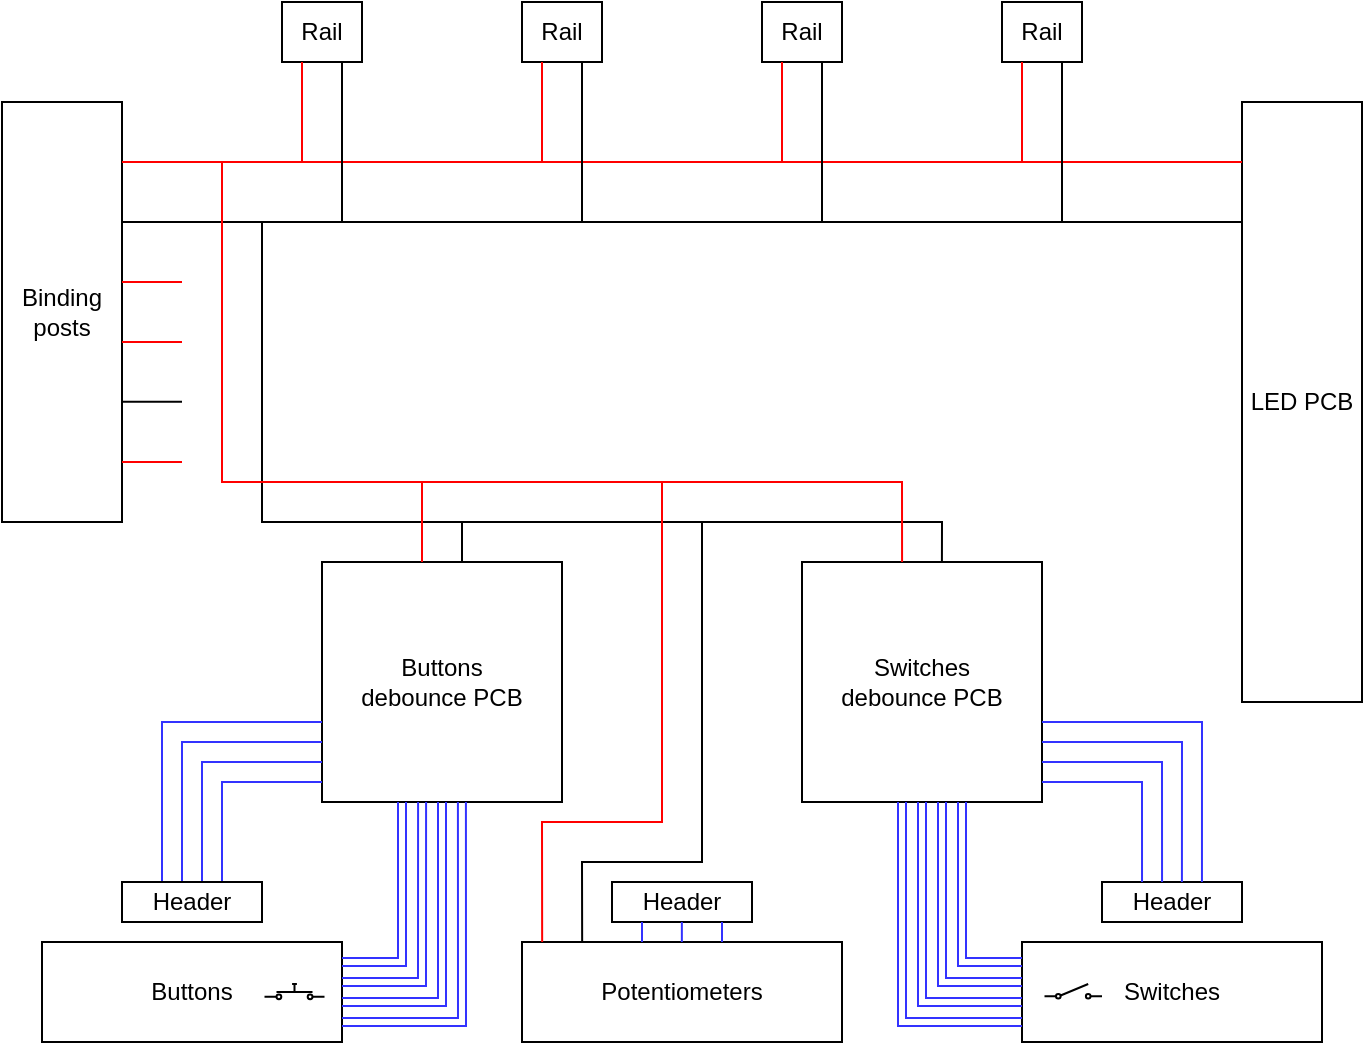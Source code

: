 <mxfile version="24.7.6">
  <diagram name="Page-1" id="16e2658f-23c8-b752-8be9-c03fbebb8bbe">
    <mxGraphModel dx="1187" dy="624" grid="1" gridSize="10" guides="1" tooltips="1" connect="1" arrows="1" fold="1" page="1" pageScale="1" pageWidth="1100" pageHeight="850" background="none" math="0" shadow="0">
      <root>
        <mxCell id="0" />
        <mxCell id="1" parent="0" />
        <mxCell id="NKrYQFzaIHkAIYK9Q346-1" value="Binding posts" style="rounded=0;whiteSpace=wrap;html=1;" vertex="1" parent="1">
          <mxGeometry x="180" y="90" width="60" height="210" as="geometry" />
        </mxCell>
        <mxCell id="NKrYQFzaIHkAIYK9Q346-2" value="LED PCB" style="rounded=0;whiteSpace=wrap;html=1;" vertex="1" parent="1">
          <mxGeometry x="800" y="90" width="60" height="300" as="geometry" />
        </mxCell>
        <mxCell id="NKrYQFzaIHkAIYK9Q346-3" value="Switches debounce&lt;span style=&quot;background-color: initial;&quot;&gt;&amp;nbsp;PCB&lt;/span&gt;" style="rounded=0;whiteSpace=wrap;html=1;" vertex="1" parent="1">
          <mxGeometry x="580" y="320" width="120" height="120" as="geometry" />
        </mxCell>
        <mxCell id="NKrYQFzaIHkAIYK9Q346-4" value="Buttons debounce&lt;span style=&quot;background-color: initial;&quot;&gt;&amp;nbsp;PCB&lt;/span&gt;" style="rounded=0;whiteSpace=wrap;html=1;" vertex="1" parent="1">
          <mxGeometry x="340" y="320" width="120" height="120" as="geometry" />
        </mxCell>
        <mxCell id="NKrYQFzaIHkAIYK9Q346-5" value="Potentiometers" style="rounded=0;whiteSpace=wrap;html=1;" vertex="1" parent="1">
          <mxGeometry x="440" y="510" width="160" height="50" as="geometry" />
        </mxCell>
        <mxCell id="NKrYQFzaIHkAIYK9Q346-6" value="Switches" style="rounded=0;whiteSpace=wrap;html=1;" vertex="1" parent="1">
          <mxGeometry x="690" y="510" width="150" height="50" as="geometry" />
        </mxCell>
        <mxCell id="NKrYQFzaIHkAIYK9Q346-7" value="Buttons" style="rounded=0;whiteSpace=wrap;html=1;" vertex="1" parent="1">
          <mxGeometry x="200" y="510" width="150" height="50" as="geometry" />
        </mxCell>
        <mxCell id="NKrYQFzaIHkAIYK9Q346-8" value="Rail" style="rounded=0;whiteSpace=wrap;html=1;" vertex="1" parent="1">
          <mxGeometry x="320" y="40" width="40" height="30" as="geometry" />
        </mxCell>
        <mxCell id="NKrYQFzaIHkAIYK9Q346-9" value="Rail" style="rounded=0;whiteSpace=wrap;html=1;" vertex="1" parent="1">
          <mxGeometry x="440" y="40" width="40" height="30" as="geometry" />
        </mxCell>
        <mxCell id="NKrYQFzaIHkAIYK9Q346-10" value="Rail" style="rounded=0;whiteSpace=wrap;html=1;" vertex="1" parent="1">
          <mxGeometry x="560" y="40" width="40" height="30" as="geometry" />
        </mxCell>
        <mxCell id="NKrYQFzaIHkAIYK9Q346-11" value="Rail" style="rounded=0;whiteSpace=wrap;html=1;" vertex="1" parent="1">
          <mxGeometry x="680" y="40" width="40" height="30" as="geometry" />
        </mxCell>
        <mxCell id="NKrYQFzaIHkAIYK9Q346-17" value="" style="endArrow=none;html=1;rounded=0;fillColor=#f8cecc;strokeColor=#FF0000;" edge="1" parent="1">
          <mxGeometry width="50" height="50" relative="1" as="geometry">
            <mxPoint x="240" y="270" as="sourcePoint" />
            <mxPoint x="270" y="270" as="targetPoint" />
          </mxGeometry>
        </mxCell>
        <mxCell id="NKrYQFzaIHkAIYK9Q346-18" value="" style="endArrow=none;html=1;rounded=0;" edge="1" parent="1">
          <mxGeometry width="50" height="50" relative="1" as="geometry">
            <mxPoint x="240" y="239.86" as="sourcePoint" />
            <mxPoint x="270" y="239.86" as="targetPoint" />
          </mxGeometry>
        </mxCell>
        <mxCell id="NKrYQFzaIHkAIYK9Q346-19" value="" style="endArrow=none;html=1;rounded=0;fillColor=#f8cecc;strokeColor=#FF0000;" edge="1" parent="1">
          <mxGeometry width="50" height="50" relative="1" as="geometry">
            <mxPoint x="240" y="210" as="sourcePoint" />
            <mxPoint x="270" y="210" as="targetPoint" />
          </mxGeometry>
        </mxCell>
        <mxCell id="NKrYQFzaIHkAIYK9Q346-20" value="" style="endArrow=none;html=1;rounded=0;fillColor=#f8cecc;strokeColor=#FF0000;" edge="1" parent="1">
          <mxGeometry width="50" height="50" relative="1" as="geometry">
            <mxPoint x="240" y="180" as="sourcePoint" />
            <mxPoint x="270" y="180" as="targetPoint" />
          </mxGeometry>
        </mxCell>
        <mxCell id="NKrYQFzaIHkAIYK9Q346-21" value="" style="endArrow=none;html=1;rounded=0;entryX=0;entryY=0.2;entryDx=0;entryDy=0;entryPerimeter=0;" edge="1" parent="1" target="NKrYQFzaIHkAIYK9Q346-2">
          <mxGeometry width="50" height="50" relative="1" as="geometry">
            <mxPoint x="240" y="150" as="sourcePoint" />
            <mxPoint x="750" y="150" as="targetPoint" />
          </mxGeometry>
        </mxCell>
        <mxCell id="NKrYQFzaIHkAIYK9Q346-22" value="" style="endArrow=none;html=1;rounded=0;fillColor=#f8cecc;strokeColor=#FF0000;entryX=0;entryY=0.1;entryDx=0;entryDy=0;entryPerimeter=0;" edge="1" parent="1" target="NKrYQFzaIHkAIYK9Q346-2">
          <mxGeometry width="50" height="50" relative="1" as="geometry">
            <mxPoint x="240" y="120" as="sourcePoint" />
            <mxPoint x="790" y="120" as="targetPoint" />
          </mxGeometry>
        </mxCell>
        <mxCell id="NKrYQFzaIHkAIYK9Q346-23" value="" style="endArrow=none;html=1;rounded=0;fillColor=#f8cecc;strokeColor=#FF0000;exitX=0.25;exitY=1;exitDx=0;exitDy=0;" edge="1" parent="1" source="NKrYQFzaIHkAIYK9Q346-8">
          <mxGeometry width="50" height="50" relative="1" as="geometry">
            <mxPoint x="320" y="80" as="sourcePoint" />
            <mxPoint x="330" y="120" as="targetPoint" />
          </mxGeometry>
        </mxCell>
        <mxCell id="NKrYQFzaIHkAIYK9Q346-27" value="" style="endArrow=none;html=1;rounded=0;fillColor=#f8cecc;strokeColor=#FF0000;exitX=0.25;exitY=1;exitDx=0;exitDy=0;" edge="1" parent="1">
          <mxGeometry width="50" height="50" relative="1" as="geometry">
            <mxPoint x="450" y="70" as="sourcePoint" />
            <mxPoint x="450" y="120" as="targetPoint" />
          </mxGeometry>
        </mxCell>
        <mxCell id="NKrYQFzaIHkAIYK9Q346-28" value="" style="endArrow=none;html=1;rounded=0;fillColor=#f8cecc;strokeColor=#FF0000;exitX=0.25;exitY=1;exitDx=0;exitDy=0;" edge="1" parent="1">
          <mxGeometry width="50" height="50" relative="1" as="geometry">
            <mxPoint x="570" y="70" as="sourcePoint" />
            <mxPoint x="570" y="120" as="targetPoint" />
          </mxGeometry>
        </mxCell>
        <mxCell id="NKrYQFzaIHkAIYK9Q346-29" value="" style="endArrow=none;html=1;rounded=0;fillColor=#f8cecc;strokeColor=#FF0000;exitX=0.25;exitY=1;exitDx=0;exitDy=0;" edge="1" parent="1">
          <mxGeometry width="50" height="50" relative="1" as="geometry">
            <mxPoint x="690" y="70" as="sourcePoint" />
            <mxPoint x="690" y="120" as="targetPoint" />
          </mxGeometry>
        </mxCell>
        <mxCell id="NKrYQFzaIHkAIYK9Q346-30" value="" style="endArrow=none;html=1;rounded=0;fillColor=#f8cecc;strokeColor=#000000;exitX=0.25;exitY=1;exitDx=0;exitDy=0;" edge="1" parent="1">
          <mxGeometry width="50" height="50" relative="1" as="geometry">
            <mxPoint x="350" y="70" as="sourcePoint" />
            <mxPoint x="350" y="150" as="targetPoint" />
          </mxGeometry>
        </mxCell>
        <mxCell id="NKrYQFzaIHkAIYK9Q346-31" value="" style="endArrow=none;html=1;rounded=0;fillColor=#f8cecc;strokeColor=#000000;exitX=0.25;exitY=1;exitDx=0;exitDy=0;" edge="1" parent="1">
          <mxGeometry width="50" height="50" relative="1" as="geometry">
            <mxPoint x="710" y="70" as="sourcePoint" />
            <mxPoint x="710" y="150" as="targetPoint" />
          </mxGeometry>
        </mxCell>
        <mxCell id="NKrYQFzaIHkAIYK9Q346-32" value="" style="endArrow=none;html=1;rounded=0;fillColor=#f8cecc;strokeColor=#000000;exitX=0.25;exitY=1;exitDx=0;exitDy=0;" edge="1" parent="1">
          <mxGeometry width="50" height="50" relative="1" as="geometry">
            <mxPoint x="590" y="70" as="sourcePoint" />
            <mxPoint x="590" y="150" as="targetPoint" />
          </mxGeometry>
        </mxCell>
        <mxCell id="NKrYQFzaIHkAIYK9Q346-33" value="" style="endArrow=none;html=1;rounded=0;fillColor=#f8cecc;strokeColor=#000000;exitX=0.25;exitY=1;exitDx=0;exitDy=0;" edge="1" parent="1">
          <mxGeometry width="50" height="50" relative="1" as="geometry">
            <mxPoint x="470" y="70" as="sourcePoint" />
            <mxPoint x="470" y="150" as="targetPoint" />
          </mxGeometry>
        </mxCell>
        <mxCell id="NKrYQFzaIHkAIYK9Q346-34" value="" style="endArrow=none;html=1;rounded=0;fillColor=#f8cecc;strokeColor=#000000;entryX=0.583;entryY=0;entryDx=0;entryDy=0;entryPerimeter=0;" edge="1" parent="1" target="NKrYQFzaIHkAIYK9Q346-3">
          <mxGeometry width="50" height="50" relative="1" as="geometry">
            <mxPoint x="310" y="150" as="sourcePoint" />
            <mxPoint x="650" y="310" as="targetPoint" />
            <Array as="points">
              <mxPoint x="310" y="300" />
              <mxPoint x="650" y="300" />
            </Array>
          </mxGeometry>
        </mxCell>
        <mxCell id="NKrYQFzaIHkAIYK9Q346-35" value="" style="endArrow=none;html=1;rounded=0;fillColor=#f8cecc;strokeColor=#FF0000;exitX=0.25;exitY=1;exitDx=0;exitDy=0;entryX=0.417;entryY=0;entryDx=0;entryDy=0;entryPerimeter=0;" edge="1" parent="1" target="NKrYQFzaIHkAIYK9Q346-3">
          <mxGeometry width="50" height="50" relative="1" as="geometry">
            <mxPoint x="290" y="120" as="sourcePoint" />
            <mxPoint x="630" y="310" as="targetPoint" />
            <Array as="points">
              <mxPoint x="290" y="280" />
              <mxPoint x="630" y="280" />
            </Array>
          </mxGeometry>
        </mxCell>
        <mxCell id="NKrYQFzaIHkAIYK9Q346-37" value="" style="endArrow=none;html=1;rounded=0;fillColor=#f8cecc;strokeColor=#000000;" edge="1" parent="1">
          <mxGeometry width="50" height="50" relative="1" as="geometry">
            <mxPoint x="410" y="300" as="sourcePoint" />
            <mxPoint x="410" y="320" as="targetPoint" />
          </mxGeometry>
        </mxCell>
        <mxCell id="NKrYQFzaIHkAIYK9Q346-38" value="" style="endArrow=none;html=1;rounded=0;fillColor=#f8cecc;strokeColor=#FF0000;" edge="1" parent="1">
          <mxGeometry width="50" height="50" relative="1" as="geometry">
            <mxPoint x="390" y="280" as="sourcePoint" />
            <mxPoint x="390" y="320" as="targetPoint" />
          </mxGeometry>
        </mxCell>
        <mxCell id="NKrYQFzaIHkAIYK9Q346-39" value="" style="endArrow=none;html=1;rounded=0;fillColor=#f8cecc;strokeColor=#FF0000;exitX=0.25;exitY=1;exitDx=0;exitDy=0;entryX=0.063;entryY=0;entryDx=0;entryDy=0;entryPerimeter=0;" edge="1" parent="1" target="NKrYQFzaIHkAIYK9Q346-5">
          <mxGeometry width="50" height="50" relative="1" as="geometry">
            <mxPoint x="510" y="280" as="sourcePoint" />
            <mxPoint x="450" y="500" as="targetPoint" />
            <Array as="points">
              <mxPoint x="510" y="450" />
              <mxPoint x="450" y="450" />
            </Array>
          </mxGeometry>
        </mxCell>
        <mxCell id="NKrYQFzaIHkAIYK9Q346-42" value="" style="endArrow=none;html=1;rounded=0;fillColor=#f8cecc;strokeColor=#000000;entryX=0.188;entryY=0;entryDx=0;entryDy=0;entryPerimeter=0;" edge="1" parent="1" target="NKrYQFzaIHkAIYK9Q346-5">
          <mxGeometry width="50" height="50" relative="1" as="geometry">
            <mxPoint x="530" y="300" as="sourcePoint" />
            <mxPoint x="460" y="500" as="targetPoint" />
            <Array as="points">
              <mxPoint x="530" y="470" />
              <mxPoint x="470" y="470" />
            </Array>
          </mxGeometry>
        </mxCell>
        <mxCell id="NKrYQFzaIHkAIYK9Q346-59" value="" style="endArrow=none;html=1;rounded=0;strokeColor=#3333FF;shape=link;entryX=0.417;entryY=1;entryDx=0;entryDy=0;entryPerimeter=0;" edge="1" parent="1" target="NKrYQFzaIHkAIYK9Q346-4">
          <mxGeometry width="50" height="50" relative="1" as="geometry">
            <mxPoint x="350" y="530" as="sourcePoint" />
            <mxPoint x="390" y="450" as="targetPoint" />
            <Array as="points">
              <mxPoint x="390" y="530" />
            </Array>
          </mxGeometry>
        </mxCell>
        <mxCell id="NKrYQFzaIHkAIYK9Q346-60" value="" style="endArrow=none;html=1;rounded=0;strokeColor=#3333FF;shape=link;exitX=1;exitY=0.6;exitDx=0;exitDy=0;exitPerimeter=0;" edge="1" parent="1" source="NKrYQFzaIHkAIYK9Q346-7" target="NKrYQFzaIHkAIYK9Q346-4">
          <mxGeometry width="50" height="50" relative="1" as="geometry">
            <mxPoint x="360" y="540" as="sourcePoint" />
            <mxPoint x="400" y="450" as="targetPoint" />
            <Array as="points">
              <mxPoint x="400" y="540" />
            </Array>
          </mxGeometry>
        </mxCell>
        <mxCell id="NKrYQFzaIHkAIYK9Q346-61" value="" style="endArrow=none;html=1;rounded=0;strokeColor=#3333FF;shape=link;entryX=0.583;entryY=1;entryDx=0;entryDy=0;entryPerimeter=0;exitX=1;exitY=0.8;exitDx=0;exitDy=0;exitPerimeter=0;" edge="1" parent="1" source="NKrYQFzaIHkAIYK9Q346-7" target="NKrYQFzaIHkAIYK9Q346-4">
          <mxGeometry width="50" height="50" relative="1" as="geometry">
            <mxPoint x="370" y="550" as="sourcePoint" />
            <mxPoint x="410" y="460" as="targetPoint" />
            <Array as="points">
              <mxPoint x="410" y="550" />
            </Array>
          </mxGeometry>
        </mxCell>
        <mxCell id="NKrYQFzaIHkAIYK9Q346-62" value="" style="endArrow=none;html=1;rounded=0;strokeColor=#3333FF;shape=link;" edge="1" parent="1">
          <mxGeometry width="50" height="50" relative="1" as="geometry">
            <mxPoint x="350" y="520" as="sourcePoint" />
            <mxPoint x="380" y="440" as="targetPoint" />
            <Array as="points">
              <mxPoint x="380" y="520" />
            </Array>
          </mxGeometry>
        </mxCell>
        <mxCell id="NKrYQFzaIHkAIYK9Q346-63" value="" style="endArrow=none;html=1;rounded=0;strokeColor=#3333FF;shape=link;entryX=0.417;entryY=1;entryDx=0;entryDy=0;entryPerimeter=0;" edge="1" parent="1">
          <mxGeometry width="50" height="50" relative="1" as="geometry">
            <mxPoint x="690" y="530" as="sourcePoint" />
            <mxPoint x="650" y="440" as="targetPoint" />
            <Array as="points">
              <mxPoint x="650" y="530" />
            </Array>
          </mxGeometry>
        </mxCell>
        <mxCell id="NKrYQFzaIHkAIYK9Q346-64" value="" style="endArrow=none;html=1;rounded=0;strokeColor=#3333FF;shape=link;exitX=1;exitY=0.6;exitDx=0;exitDy=0;exitPerimeter=0;" edge="1" parent="1">
          <mxGeometry width="50" height="50" relative="1" as="geometry">
            <mxPoint x="690" y="540" as="sourcePoint" />
            <mxPoint x="640" y="440" as="targetPoint" />
            <Array as="points">
              <mxPoint x="640" y="540" />
            </Array>
          </mxGeometry>
        </mxCell>
        <mxCell id="NKrYQFzaIHkAIYK9Q346-65" value="" style="endArrow=none;html=1;rounded=0;strokeColor=#3333FF;shape=link;entryX=0.583;entryY=1;entryDx=0;entryDy=0;entryPerimeter=0;exitX=1;exitY=0.8;exitDx=0;exitDy=0;exitPerimeter=0;" edge="1" parent="1">
          <mxGeometry width="50" height="50" relative="1" as="geometry">
            <mxPoint x="690" y="550" as="sourcePoint" />
            <mxPoint x="630" y="440" as="targetPoint" />
            <Array as="points">
              <mxPoint x="630" y="550" />
            </Array>
          </mxGeometry>
        </mxCell>
        <mxCell id="NKrYQFzaIHkAIYK9Q346-66" value="" style="endArrow=none;html=1;rounded=0;strokeColor=#3333FF;shape=link;" edge="1" parent="1">
          <mxGeometry width="50" height="50" relative="1" as="geometry">
            <mxPoint x="690" y="520" as="sourcePoint" />
            <mxPoint x="660" y="440" as="targetPoint" />
            <Array as="points">
              <mxPoint x="660" y="520" />
            </Array>
          </mxGeometry>
        </mxCell>
        <mxCell id="NKrYQFzaIHkAIYK9Q346-67" value="Header" style="rounded=0;whiteSpace=wrap;html=1;" vertex="1" parent="1">
          <mxGeometry x="730" y="480" width="70" height="20" as="geometry" />
        </mxCell>
        <mxCell id="NKrYQFzaIHkAIYK9Q346-68" value="" style="endArrow=none;html=1;rounded=0;entryX=0.286;entryY=0;entryDx=0;entryDy=0;entryPerimeter=0;strokeColor=#3333FF;" edge="1" parent="1" target="NKrYQFzaIHkAIYK9Q346-67">
          <mxGeometry width="50" height="50" relative="1" as="geometry">
            <mxPoint x="700" y="430" as="sourcePoint" />
            <mxPoint x="750" y="470" as="targetPoint" />
            <Array as="points">
              <mxPoint x="750" y="430" />
            </Array>
          </mxGeometry>
        </mxCell>
        <mxCell id="NKrYQFzaIHkAIYK9Q346-69" value="" style="endArrow=none;html=1;rounded=0;exitX=1;exitY=0.833;exitDx=0;exitDy=0;exitPerimeter=0;entryX=0.429;entryY=0;entryDx=0;entryDy=0;entryPerimeter=0;strokeColor=#3333FF;" edge="1" parent="1" source="NKrYQFzaIHkAIYK9Q346-3" target="NKrYQFzaIHkAIYK9Q346-67">
          <mxGeometry width="50" height="50" relative="1" as="geometry">
            <mxPoint x="710" y="420" as="sourcePoint" />
            <mxPoint x="760" y="470" as="targetPoint" />
            <Array as="points">
              <mxPoint x="760" y="420" />
            </Array>
          </mxGeometry>
        </mxCell>
        <mxCell id="NKrYQFzaIHkAIYK9Q346-70" value="" style="endArrow=none;html=1;rounded=0;exitX=1;exitY=0.75;exitDx=0;exitDy=0;entryX=0.571;entryY=0;entryDx=0;entryDy=0;entryPerimeter=0;strokeColor=#3333FF;" edge="1" parent="1" source="NKrYQFzaIHkAIYK9Q346-3" target="NKrYQFzaIHkAIYK9Q346-67">
          <mxGeometry width="50" height="50" relative="1" as="geometry">
            <mxPoint x="710" y="410" as="sourcePoint" />
            <mxPoint x="770" y="470" as="targetPoint" />
            <Array as="points">
              <mxPoint x="770" y="410" />
            </Array>
          </mxGeometry>
        </mxCell>
        <mxCell id="NKrYQFzaIHkAIYK9Q346-71" value="" style="endArrow=none;html=1;rounded=0;exitX=1;exitY=0.667;exitDx=0;exitDy=0;exitPerimeter=0;entryX=0.714;entryY=0;entryDx=0;entryDy=0;entryPerimeter=0;strokeColor=#3333FF;" edge="1" parent="1" source="NKrYQFzaIHkAIYK9Q346-3" target="NKrYQFzaIHkAIYK9Q346-67">
          <mxGeometry width="50" height="50" relative="1" as="geometry">
            <mxPoint x="710" y="400" as="sourcePoint" />
            <mxPoint x="780" y="470" as="targetPoint" />
            <Array as="points">
              <mxPoint x="780" y="400" />
            </Array>
          </mxGeometry>
        </mxCell>
        <mxCell id="NKrYQFzaIHkAIYK9Q346-72" value="" style="endArrow=none;html=1;rounded=0;entryX=0.286;entryY=0;entryDx=0;entryDy=0;entryPerimeter=0;strokeColor=#3333FF;" edge="1" parent="1">
          <mxGeometry width="50" height="50" relative="1" as="geometry">
            <mxPoint x="340" y="430" as="sourcePoint" />
            <mxPoint x="290" y="480" as="targetPoint" />
            <Array as="points">
              <mxPoint x="290" y="430" />
            </Array>
          </mxGeometry>
        </mxCell>
        <mxCell id="NKrYQFzaIHkAIYK9Q346-73" value="" style="endArrow=none;html=1;rounded=0;exitX=1;exitY=0.833;exitDx=0;exitDy=0;exitPerimeter=0;entryX=0.429;entryY=0;entryDx=0;entryDy=0;entryPerimeter=0;strokeColor=#3333FF;" edge="1" parent="1">
          <mxGeometry width="50" height="50" relative="1" as="geometry">
            <mxPoint x="340" y="420" as="sourcePoint" />
            <mxPoint x="280" y="480" as="targetPoint" />
            <Array as="points">
              <mxPoint x="280" y="420" />
            </Array>
          </mxGeometry>
        </mxCell>
        <mxCell id="NKrYQFzaIHkAIYK9Q346-74" value="" style="endArrow=none;html=1;rounded=0;exitX=1;exitY=0.75;exitDx=0;exitDy=0;entryX=0.571;entryY=0;entryDx=0;entryDy=0;entryPerimeter=0;strokeColor=#3333FF;" edge="1" parent="1">
          <mxGeometry width="50" height="50" relative="1" as="geometry">
            <mxPoint x="340" y="410" as="sourcePoint" />
            <mxPoint x="270" y="480" as="targetPoint" />
            <Array as="points">
              <mxPoint x="270" y="410" />
            </Array>
          </mxGeometry>
        </mxCell>
        <mxCell id="NKrYQFzaIHkAIYK9Q346-75" value="" style="endArrow=none;html=1;rounded=0;exitX=1;exitY=0.667;exitDx=0;exitDy=0;exitPerimeter=0;entryX=0.714;entryY=0;entryDx=0;entryDy=0;entryPerimeter=0;strokeColor=#3333FF;" edge="1" parent="1">
          <mxGeometry width="50" height="50" relative="1" as="geometry">
            <mxPoint x="340" y="400" as="sourcePoint" />
            <mxPoint x="260" y="480" as="targetPoint" />
            <Array as="points">
              <mxPoint x="260" y="400" />
            </Array>
          </mxGeometry>
        </mxCell>
        <mxCell id="NKrYQFzaIHkAIYK9Q346-76" value="Header" style="rounded=0;whiteSpace=wrap;html=1;" vertex="1" parent="1">
          <mxGeometry x="240" y="480" width="70" height="20" as="geometry" />
        </mxCell>
        <mxCell id="NKrYQFzaIHkAIYK9Q346-77" value="Header" style="rounded=0;whiteSpace=wrap;html=1;" vertex="1" parent="1">
          <mxGeometry x="485" y="480" width="70" height="20" as="geometry" />
        </mxCell>
        <mxCell id="NKrYQFzaIHkAIYK9Q346-78" value="" style="endArrow=none;html=1;rounded=0;strokeColor=#3333FF;" edge="1" parent="1">
          <mxGeometry width="50" height="50" relative="1" as="geometry">
            <mxPoint x="519.93" y="510" as="sourcePoint" />
            <mxPoint x="519.93" y="500" as="targetPoint" />
          </mxGeometry>
        </mxCell>
        <mxCell id="NKrYQFzaIHkAIYK9Q346-79" value="" style="endArrow=none;html=1;rounded=0;strokeColor=#3333FF;" edge="1" parent="1">
          <mxGeometry width="50" height="50" relative="1" as="geometry">
            <mxPoint x="500" y="510" as="sourcePoint" />
            <mxPoint x="500" y="500" as="targetPoint" />
          </mxGeometry>
        </mxCell>
        <mxCell id="NKrYQFzaIHkAIYK9Q346-80" value="" style="endArrow=none;html=1;rounded=0;strokeColor=#3333FF;" edge="1" parent="1">
          <mxGeometry width="50" height="50" relative="1" as="geometry">
            <mxPoint x="540" y="510" as="sourcePoint" />
            <mxPoint x="540" y="500" as="targetPoint" />
          </mxGeometry>
        </mxCell>
        <mxCell id="NKrYQFzaIHkAIYK9Q346-88" value="" style="html=1;shape=mxgraph.electrical.electro-mechanical.pushbutton;aspect=fixed;elSwitchState=off;" vertex="1" parent="1">
          <mxGeometry x="311.25" y="531" width="30" height="8" as="geometry" />
        </mxCell>
        <mxCell id="NKrYQFzaIHkAIYK9Q346-89" value="" style="html=1;shape=mxgraph.electrical.electro-mechanical.singleSwitch;aspect=fixed;elSwitchState=off;" vertex="1" parent="1">
          <mxGeometry x="701.25" y="531.0" width="28.75" height="7.67" as="geometry" />
        </mxCell>
      </root>
    </mxGraphModel>
  </diagram>
</mxfile>
